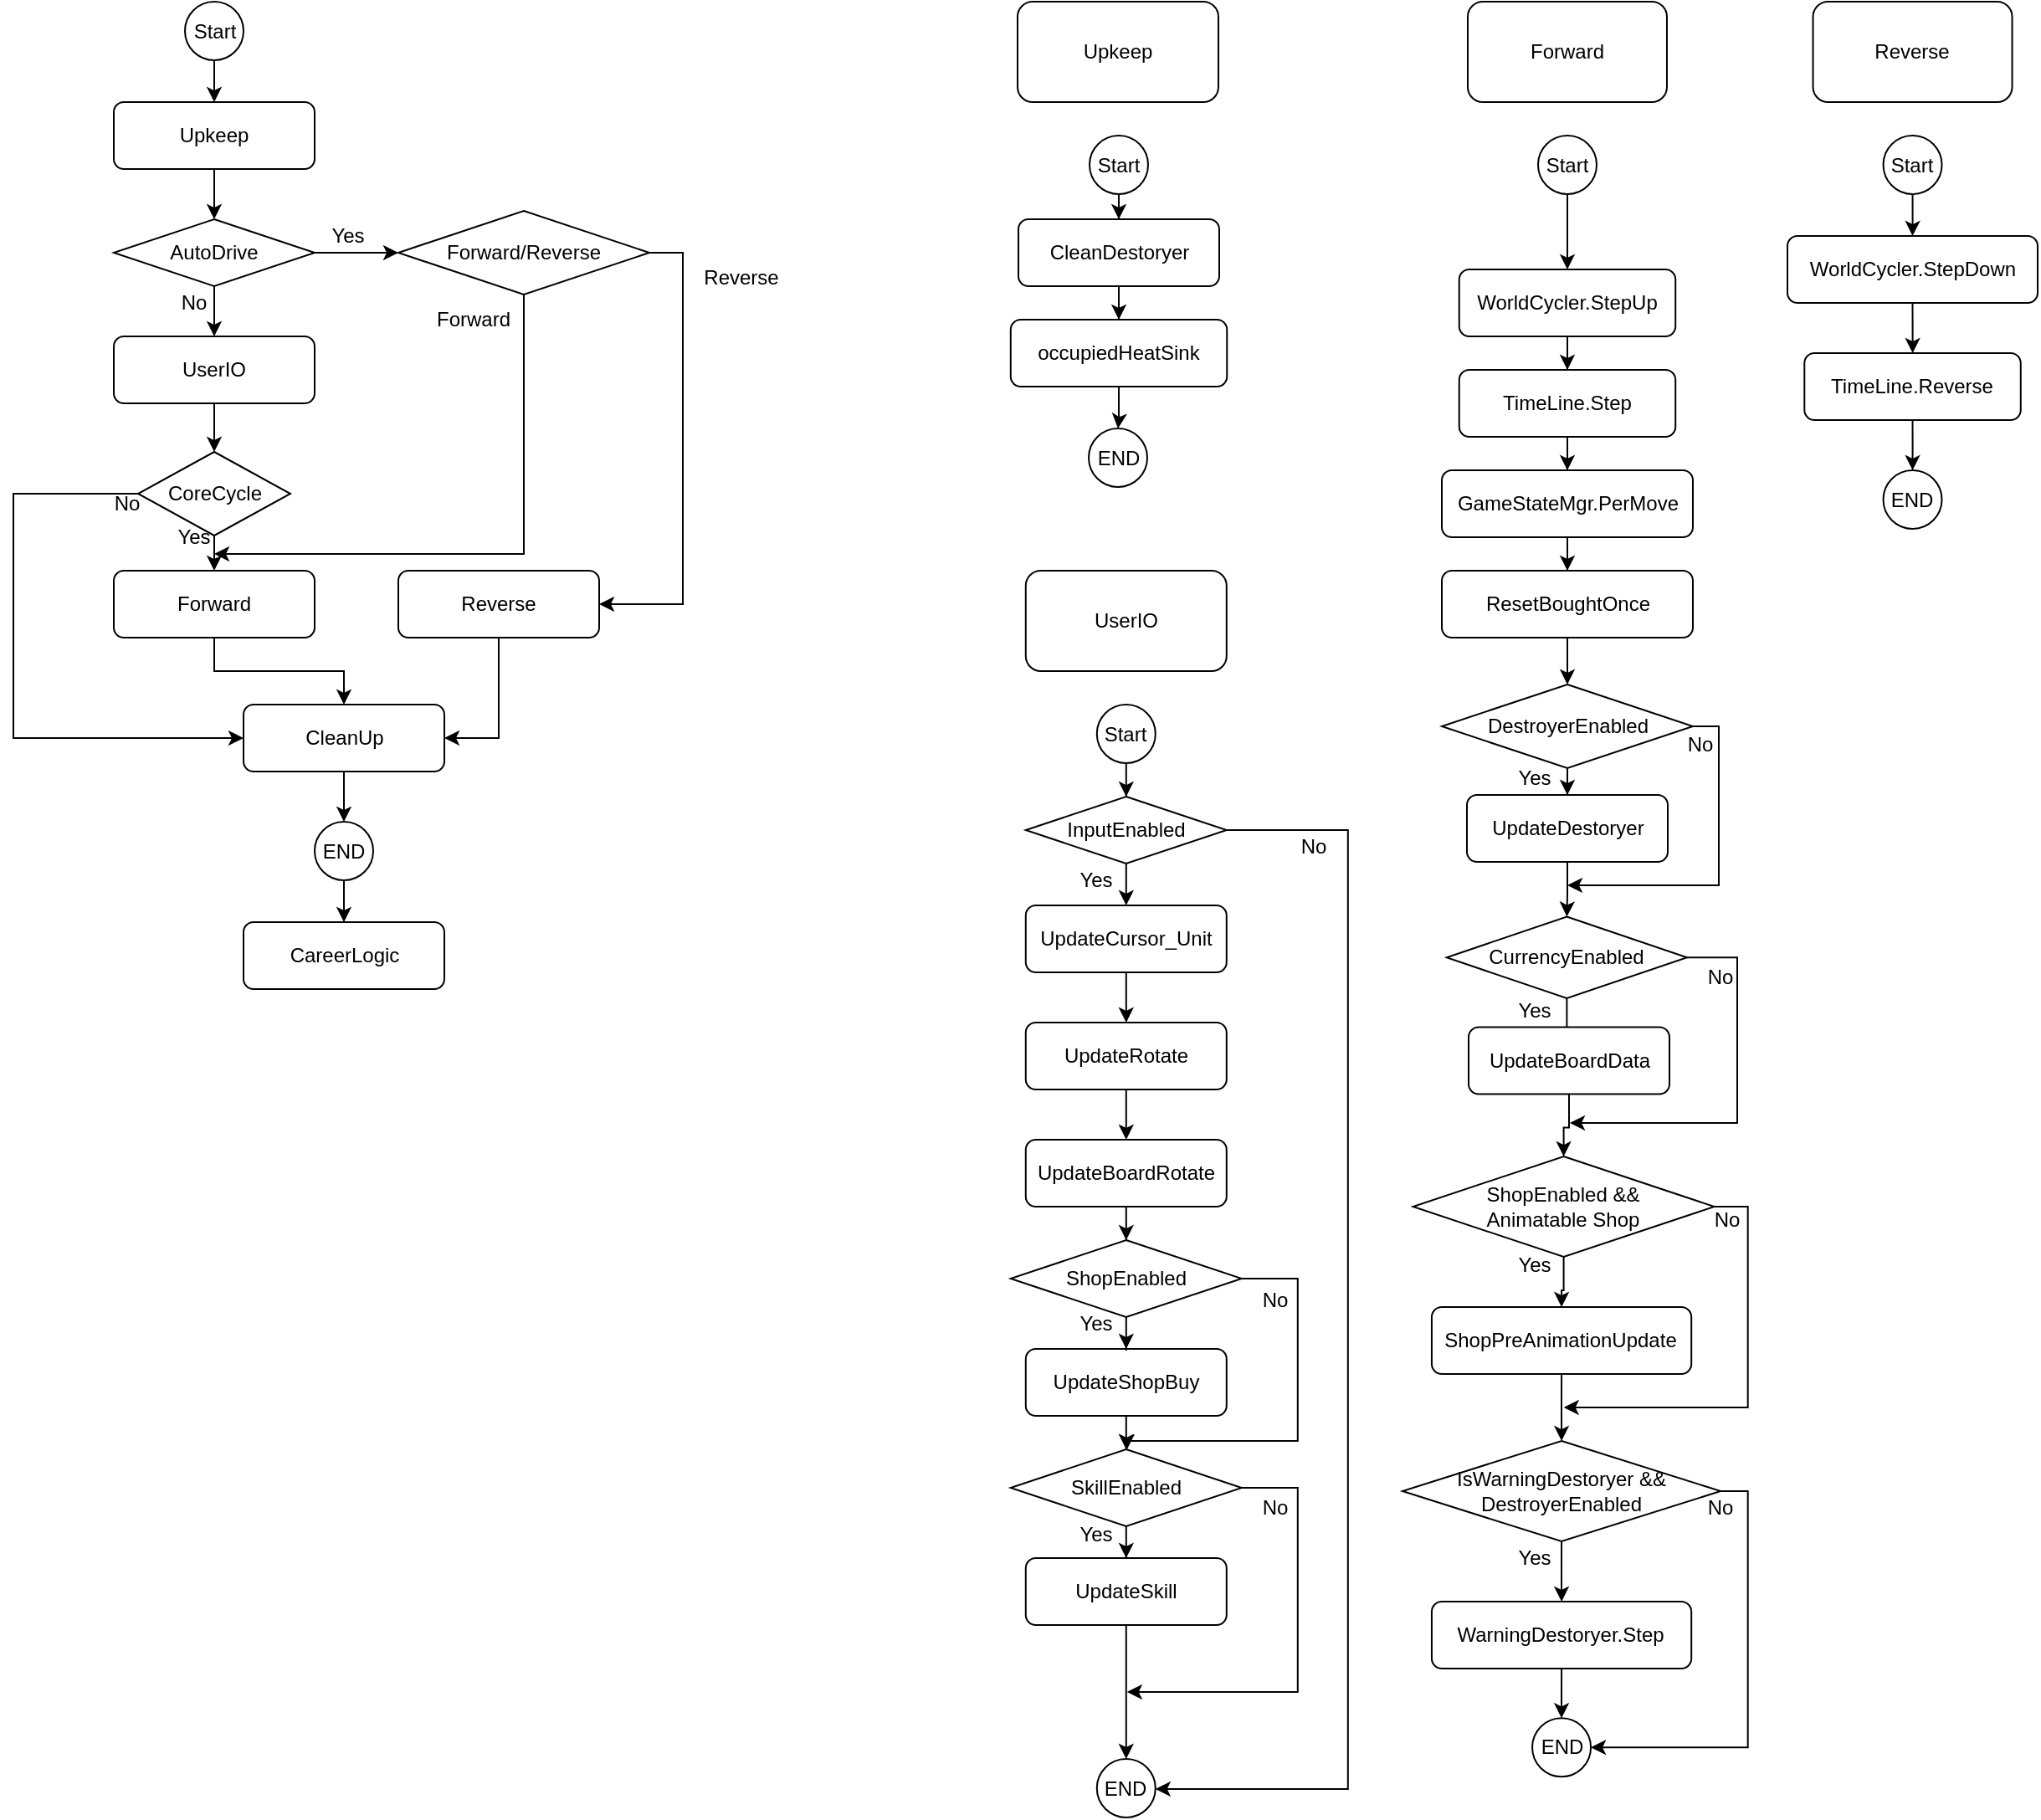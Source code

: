 <mxfile version="13.8.0" type="device"><diagram id="Ub89N-cGmiCiXLFI5kjl" name="Page-1"><mxGraphModel dx="1502" dy="1153" grid="1" gridSize="10" guides="1" tooltips="1" connect="1" arrows="1" fold="1" page="1" pageScale="1" pageWidth="827" pageHeight="1169" math="0" shadow="0"><root><mxCell id="0"/><mxCell id="1" parent="0"/><mxCell id="6K3db8Ul0f14xqEDTR-G-108" style="edgeStyle=orthogonalEdgeStyle;rounded=0;orthogonalLoop=1;jettySize=auto;html=1;" parent="1" source="6K3db8Ul0f14xqEDTR-G-109" target="6K3db8Ul0f14xqEDTR-G-139" edge="1"><mxGeometry relative="1" as="geometry"/></mxCell><mxCell id="6K3db8Ul0f14xqEDTR-G-148" style="edgeStyle=orthogonalEdgeStyle;rounded=0;orthogonalLoop=1;jettySize=auto;html=1;" parent="1" source="6K3db8Ul0f14xqEDTR-G-109" target="6K3db8Ul0f14xqEDTR-G-147" edge="1"><mxGeometry relative="1" as="geometry"/></mxCell><mxCell id="6K3db8Ul0f14xqEDTR-G-109" value="&lt;span&gt;AutoDrive&lt;/span&gt;" style="rhombus;whiteSpace=wrap;html=1;" parent="1" vertex="1"><mxGeometry x="180" y="210" width="120" height="40" as="geometry"/></mxCell><mxCell id="6K3db8Ul0f14xqEDTR-G-122" style="edgeStyle=orthogonalEdgeStyle;rounded=0;orthogonalLoop=1;jettySize=auto;html=1;entryX=0.5;entryY=0;entryDx=0;entryDy=0;" parent="1" source="6K3db8Ul0f14xqEDTR-G-124" target="6K3db8Ul0f14xqEDTR-G-126" edge="1"><mxGeometry relative="1" as="geometry"/></mxCell><mxCell id="6K3db8Ul0f14xqEDTR-G-154" style="edgeStyle=orthogonalEdgeStyle;rounded=0;orthogonalLoop=1;jettySize=auto;html=1;entryX=0;entryY=0.5;entryDx=0;entryDy=0;" parent="1" source="6K3db8Ul0f14xqEDTR-G-124" target="6K3db8Ul0f14xqEDTR-G-144" edge="1"><mxGeometry relative="1" as="geometry"><Array as="points"><mxPoint x="120" y="374"/><mxPoint x="120" y="520"/></Array></mxGeometry></mxCell><mxCell id="6K3db8Ul0f14xqEDTR-G-124" value="CoreCycle" style="rhombus;whiteSpace=wrap;html=1;" parent="1" vertex="1"><mxGeometry x="194.5" y="349" width="91" height="50" as="geometry"/></mxCell><mxCell id="6K3db8Ul0f14xqEDTR-G-152" style="edgeStyle=orthogonalEdgeStyle;rounded=0;orthogonalLoop=1;jettySize=auto;html=1;exitX=0.5;exitY=1;exitDx=0;exitDy=0;" parent="1" source="6K3db8Ul0f14xqEDTR-G-126" target="6K3db8Ul0f14xqEDTR-G-144" edge="1"><mxGeometry relative="1" as="geometry"/></mxCell><mxCell id="6K3db8Ul0f14xqEDTR-G-126" value="Forward" style="rounded=1;whiteSpace=wrap;html=1;" parent="1" vertex="1"><mxGeometry x="180" y="420" width="120" height="40" as="geometry"/></mxCell><mxCell id="6K3db8Ul0f14xqEDTR-G-153" style="edgeStyle=orthogonalEdgeStyle;rounded=0;orthogonalLoop=1;jettySize=auto;html=1;entryX=1;entryY=0.5;entryDx=0;entryDy=0;" parent="1" source="6K3db8Ul0f14xqEDTR-G-136" target="6K3db8Ul0f14xqEDTR-G-144" edge="1"><mxGeometry relative="1" as="geometry"/></mxCell><mxCell id="6K3db8Ul0f14xqEDTR-G-136" value="Reverse" style="rounded=1;whiteSpace=wrap;html=1;" parent="1" vertex="1"><mxGeometry x="350" y="420" width="120" height="40" as="geometry"/></mxCell><mxCell id="6K3db8Ul0f14xqEDTR-G-150" style="edgeStyle=orthogonalEdgeStyle;rounded=0;orthogonalLoop=1;jettySize=auto;html=1;" parent="1" source="6K3db8Ul0f14xqEDTR-G-139" edge="1"><mxGeometry relative="1" as="geometry"><mxPoint x="240" y="410" as="targetPoint"/><Array as="points"><mxPoint x="425" y="410"/></Array></mxGeometry></mxCell><mxCell id="6K3db8Ul0f14xqEDTR-G-151" style="edgeStyle=orthogonalEdgeStyle;rounded=0;orthogonalLoop=1;jettySize=auto;html=1;entryX=1;entryY=0.5;entryDx=0;entryDy=0;" parent="1" source="6K3db8Ul0f14xqEDTR-G-139" target="6K3db8Ul0f14xqEDTR-G-136" edge="1"><mxGeometry relative="1" as="geometry"><Array as="points"><mxPoint x="520" y="230"/><mxPoint x="520" y="440"/></Array></mxGeometry></mxCell><mxCell id="6K3db8Ul0f14xqEDTR-G-139" value="Forward/Reverse" style="rhombus;whiteSpace=wrap;html=1;" parent="1" vertex="1"><mxGeometry x="350" y="205" width="150" height="50" as="geometry"/></mxCell><mxCell id="6K3db8Ul0f14xqEDTR-G-163" style="edgeStyle=orthogonalEdgeStyle;rounded=0;orthogonalLoop=1;jettySize=auto;html=1;" parent="1" source="6K3db8Ul0f14xqEDTR-G-140" target="6K3db8Ul0f14xqEDTR-G-162" edge="1"><mxGeometry relative="1" as="geometry"/></mxCell><mxCell id="6K3db8Ul0f14xqEDTR-G-140" value="END" style="ellipse;whiteSpace=wrap;html=1;aspect=fixed;" parent="1" vertex="1"><mxGeometry x="300" y="570" width="35" height="35" as="geometry"/></mxCell><mxCell id="6K3db8Ul0f14xqEDTR-G-145" style="edgeStyle=orthogonalEdgeStyle;rounded=0;orthogonalLoop=1;jettySize=auto;html=1;" parent="1" source="6K3db8Ul0f14xqEDTR-G-142" target="6K3db8Ul0f14xqEDTR-G-143" edge="1"><mxGeometry relative="1" as="geometry"/></mxCell><mxCell id="6K3db8Ul0f14xqEDTR-G-142" value="Start" style="ellipse;whiteSpace=wrap;html=1;aspect=fixed;" parent="1" vertex="1"><mxGeometry x="222.5" y="80" width="35" height="35" as="geometry"/></mxCell><mxCell id="6K3db8Ul0f14xqEDTR-G-146" style="edgeStyle=orthogonalEdgeStyle;rounded=0;orthogonalLoop=1;jettySize=auto;html=1;" parent="1" source="6K3db8Ul0f14xqEDTR-G-143" target="6K3db8Ul0f14xqEDTR-G-109" edge="1"><mxGeometry relative="1" as="geometry"/></mxCell><mxCell id="6K3db8Ul0f14xqEDTR-G-143" value="Upkeep" style="rounded=1;whiteSpace=wrap;html=1;" parent="1" vertex="1"><mxGeometry x="180" y="140" width="120" height="40" as="geometry"/></mxCell><mxCell id="6K3db8Ul0f14xqEDTR-G-155" style="edgeStyle=orthogonalEdgeStyle;rounded=0;orthogonalLoop=1;jettySize=auto;html=1;" parent="1" source="6K3db8Ul0f14xqEDTR-G-144" target="6K3db8Ul0f14xqEDTR-G-140" edge="1"><mxGeometry relative="1" as="geometry"/></mxCell><mxCell id="6K3db8Ul0f14xqEDTR-G-144" value="CleanUp" style="rounded=1;whiteSpace=wrap;html=1;" parent="1" vertex="1"><mxGeometry x="257.5" y="500" width="120" height="40" as="geometry"/></mxCell><mxCell id="6K3db8Ul0f14xqEDTR-G-149" style="edgeStyle=orthogonalEdgeStyle;rounded=0;orthogonalLoop=1;jettySize=auto;html=1;" parent="1" source="6K3db8Ul0f14xqEDTR-G-147" target="6K3db8Ul0f14xqEDTR-G-124" edge="1"><mxGeometry relative="1" as="geometry"/></mxCell><mxCell id="6K3db8Ul0f14xqEDTR-G-147" value="UserIO" style="rounded=1;whiteSpace=wrap;html=1;" parent="1" vertex="1"><mxGeometry x="180" y="280" width="120" height="40" as="geometry"/></mxCell><mxCell id="6K3db8Ul0f14xqEDTR-G-156" value="No" style="text;html=1;strokeColor=none;fillColor=none;align=center;verticalAlign=middle;whiteSpace=wrap;rounded=0;" parent="1" vertex="1"><mxGeometry x="207.5" y="250" width="40" height="20" as="geometry"/></mxCell><mxCell id="6K3db8Ul0f14xqEDTR-G-157" value="Yes" style="text;html=1;strokeColor=none;fillColor=none;align=center;verticalAlign=middle;whiteSpace=wrap;rounded=0;" parent="1" vertex="1"><mxGeometry x="300" y="210" width="40" height="20" as="geometry"/></mxCell><mxCell id="6K3db8Ul0f14xqEDTR-G-158" value="Forward" style="text;html=1;strokeColor=none;fillColor=none;align=center;verticalAlign=middle;whiteSpace=wrap;rounded=0;" parent="1" vertex="1"><mxGeometry x="370" y="260" width="50" height="20" as="geometry"/></mxCell><mxCell id="6K3db8Ul0f14xqEDTR-G-159" value="Reverse" style="text;html=1;strokeColor=none;fillColor=none;align=center;verticalAlign=middle;whiteSpace=wrap;rounded=0;" parent="1" vertex="1"><mxGeometry x="530" y="235" width="50" height="20" as="geometry"/></mxCell><mxCell id="6K3db8Ul0f14xqEDTR-G-160" value="Yes" style="text;html=1;strokeColor=none;fillColor=none;align=center;verticalAlign=middle;whiteSpace=wrap;rounded=0;" parent="1" vertex="1"><mxGeometry x="207.5" y="390" width="40" height="20" as="geometry"/></mxCell><mxCell id="6K3db8Ul0f14xqEDTR-G-161" value="No" style="text;html=1;strokeColor=none;fillColor=none;align=center;verticalAlign=middle;whiteSpace=wrap;rounded=0;" parent="1" vertex="1"><mxGeometry x="167.5" y="370" width="40" height="20" as="geometry"/></mxCell><mxCell id="6K3db8Ul0f14xqEDTR-G-162" value="CareerLogic" style="rounded=1;whiteSpace=wrap;html=1;" parent="1" vertex="1"><mxGeometry x="257.5" y="630" width="120" height="40" as="geometry"/></mxCell><mxCell id="NTEGhja4cM_JbYAVfJwe-1" value="Upkeep" style="rounded=1;whiteSpace=wrap;html=1;" parent="1" vertex="1"><mxGeometry x="720" y="80" width="120" height="60" as="geometry"/></mxCell><mxCell id="NTEGhja4cM_JbYAVfJwe-7" style="edgeStyle=orthogonalEdgeStyle;rounded=0;orthogonalLoop=1;jettySize=auto;html=1;" parent="1" source="NTEGhja4cM_JbYAVfJwe-4" target="NTEGhja4cM_JbYAVfJwe-6" edge="1"><mxGeometry relative="1" as="geometry"/></mxCell><mxCell id="NTEGhja4cM_JbYAVfJwe-4" value="Start" style="ellipse;whiteSpace=wrap;html=1;aspect=fixed;" parent="1" vertex="1"><mxGeometry x="763" y="160" width="35" height="35" as="geometry"/></mxCell><mxCell id="NTEGhja4cM_JbYAVfJwe-5" value="END" style="ellipse;whiteSpace=wrap;html=1;aspect=fixed;" parent="1" vertex="1"><mxGeometry x="762.5" y="335" width="35" height="35" as="geometry"/></mxCell><mxCell id="NTEGhja4cM_JbYAVfJwe-102" style="edgeStyle=orthogonalEdgeStyle;rounded=0;orthogonalLoop=1;jettySize=auto;html=1;exitX=0.5;exitY=1;exitDx=0;exitDy=0;" parent="1" source="NTEGhja4cM_JbYAVfJwe-6" target="NTEGhja4cM_JbYAVfJwe-101" edge="1"><mxGeometry relative="1" as="geometry"/></mxCell><mxCell id="NTEGhja4cM_JbYAVfJwe-6" value="CleanDestoryer" style="rounded=1;whiteSpace=wrap;html=1;" parent="1" vertex="1"><mxGeometry x="720.5" y="210" width="120" height="40" as="geometry"/></mxCell><mxCell id="NTEGhja4cM_JbYAVfJwe-9" value="UserIO" style="rounded=1;whiteSpace=wrap;html=1;" parent="1" vertex="1"><mxGeometry x="724.89" y="420" width="120" height="60" as="geometry"/></mxCell><mxCell id="NTEGhja4cM_JbYAVfJwe-77" style="edgeStyle=orthogonalEdgeStyle;rounded=0;orthogonalLoop=1;jettySize=auto;html=1;exitX=0.5;exitY=1;exitDx=0;exitDy=0;" parent="1" source="NTEGhja4cM_JbYAVfJwe-50" target="NTEGhja4cM_JbYAVfJwe-51" edge="1"><mxGeometry relative="1" as="geometry"/></mxCell><mxCell id="NTEGhja4cM_JbYAVfJwe-50" value="Start" style="ellipse;whiteSpace=wrap;html=1;aspect=fixed;" parent="1" vertex="1"><mxGeometry x="767.39" y="500" width="35" height="35" as="geometry"/></mxCell><mxCell id="NTEGhja4cM_JbYAVfJwe-67" style="edgeStyle=orthogonalEdgeStyle;rounded=0;orthogonalLoop=1;jettySize=auto;html=1;exitX=0.5;exitY=1;exitDx=0;exitDy=0;" parent="1" source="NTEGhja4cM_JbYAVfJwe-51" target="NTEGhja4cM_JbYAVfJwe-52" edge="1"><mxGeometry relative="1" as="geometry"/></mxCell><mxCell id="NTEGhja4cM_JbYAVfJwe-68" style="edgeStyle=orthogonalEdgeStyle;rounded=0;orthogonalLoop=1;jettySize=auto;html=1;exitX=1;exitY=0.5;exitDx=0;exitDy=0;" parent="1" source="NTEGhja4cM_JbYAVfJwe-51" target="NTEGhja4cM_JbYAVfJwe-59" edge="1"><mxGeometry relative="1" as="geometry"><Array as="points"><mxPoint x="917.39" y="575"/><mxPoint x="917.39" y="1148"/></Array></mxGeometry></mxCell><mxCell id="NTEGhja4cM_JbYAVfJwe-51" value="InputEnabled" style="rhombus;whiteSpace=wrap;html=1;" parent="1" vertex="1"><mxGeometry x="724.89" y="555" width="120" height="40" as="geometry"/></mxCell><mxCell id="NTEGhja4cM_JbYAVfJwe-66" style="edgeStyle=orthogonalEdgeStyle;rounded=0;orthogonalLoop=1;jettySize=auto;html=1;exitX=0.5;exitY=1;exitDx=0;exitDy=0;" parent="1" source="NTEGhja4cM_JbYAVfJwe-52" target="NTEGhja4cM_JbYAVfJwe-53" edge="1"><mxGeometry relative="1" as="geometry"/></mxCell><mxCell id="NTEGhja4cM_JbYAVfJwe-52" value="UpdateCursor_Unit" style="rounded=1;whiteSpace=wrap;html=1;" parent="1" vertex="1"><mxGeometry x="724.89" y="620" width="120" height="40" as="geometry"/></mxCell><mxCell id="NTEGhja4cM_JbYAVfJwe-65" style="edgeStyle=orthogonalEdgeStyle;rounded=0;orthogonalLoop=1;jettySize=auto;html=1;exitX=0.5;exitY=1;exitDx=0;exitDy=0;" parent="1" source="NTEGhja4cM_JbYAVfJwe-53" target="NTEGhja4cM_JbYAVfJwe-54" edge="1"><mxGeometry relative="1" as="geometry"/></mxCell><mxCell id="NTEGhja4cM_JbYAVfJwe-53" value="UpdateRotate" style="rounded=1;whiteSpace=wrap;html=1;" parent="1" vertex="1"><mxGeometry x="724.89" y="690" width="120" height="40" as="geometry"/></mxCell><mxCell id="NTEGhja4cM_JbYAVfJwe-64" style="edgeStyle=orthogonalEdgeStyle;rounded=0;orthogonalLoop=1;jettySize=auto;html=1;exitX=0.5;exitY=1;exitDx=0;exitDy=0;" parent="1" source="NTEGhja4cM_JbYAVfJwe-54" target="NTEGhja4cM_JbYAVfJwe-56" edge="1"><mxGeometry relative="1" as="geometry"/></mxCell><mxCell id="NTEGhja4cM_JbYAVfJwe-54" value="UpdateBoardRotate" style="rounded=1;whiteSpace=wrap;html=1;" parent="1" vertex="1"><mxGeometry x="724.89" y="760" width="120" height="40" as="geometry"/></mxCell><mxCell id="NTEGhja4cM_JbYAVfJwe-62" style="edgeStyle=orthogonalEdgeStyle;rounded=0;orthogonalLoop=1;jettySize=auto;html=1;exitX=0.5;exitY=1;exitDx=0;exitDy=0;" parent="1" source="NTEGhja4cM_JbYAVfJwe-55" target="NTEGhja4cM_JbYAVfJwe-57" edge="1"><mxGeometry relative="1" as="geometry"/></mxCell><mxCell id="NTEGhja4cM_JbYAVfJwe-55" value="UpdateShopBuy" style="rounded=1;whiteSpace=wrap;html=1;" parent="1" vertex="1"><mxGeometry x="724.89" y="885" width="120" height="40" as="geometry"/></mxCell><mxCell id="NTEGhja4cM_JbYAVfJwe-63" style="edgeStyle=orthogonalEdgeStyle;rounded=0;orthogonalLoop=1;jettySize=auto;html=1;exitX=0.5;exitY=1;exitDx=0;exitDy=0;" parent="1" source="NTEGhja4cM_JbYAVfJwe-56" target="NTEGhja4cM_JbYAVfJwe-55" edge="1"><mxGeometry relative="1" as="geometry"/></mxCell><mxCell id="NTEGhja4cM_JbYAVfJwe-70" style="edgeStyle=orthogonalEdgeStyle;rounded=0;orthogonalLoop=1;jettySize=auto;html=1;" parent="1" source="NTEGhja4cM_JbYAVfJwe-56" target="NTEGhja4cM_JbYAVfJwe-57" edge="1"><mxGeometry relative="1" as="geometry"><Array as="points"><mxPoint x="887.39" y="843"/><mxPoint x="887.39" y="940"/><mxPoint x="785.39" y="940"/></Array></mxGeometry></mxCell><mxCell id="NTEGhja4cM_JbYAVfJwe-56" value="ShopEnabled" style="rhombus;whiteSpace=wrap;html=1;" parent="1" vertex="1"><mxGeometry x="715.89" y="820" width="138" height="46" as="geometry"/></mxCell><mxCell id="NTEGhja4cM_JbYAVfJwe-61" style="edgeStyle=orthogonalEdgeStyle;rounded=0;orthogonalLoop=1;jettySize=auto;html=1;exitX=0.5;exitY=1;exitDx=0;exitDy=0;" parent="1" source="NTEGhja4cM_JbYAVfJwe-57" target="NTEGhja4cM_JbYAVfJwe-58" edge="1"><mxGeometry relative="1" as="geometry"/></mxCell><mxCell id="NTEGhja4cM_JbYAVfJwe-69" style="edgeStyle=orthogonalEdgeStyle;rounded=0;orthogonalLoop=1;jettySize=auto;html=1;" parent="1" source="NTEGhja4cM_JbYAVfJwe-57" edge="1"><mxGeometry relative="1" as="geometry"><mxPoint x="785.39" y="1090" as="targetPoint"/><Array as="points"><mxPoint x="887.39" y="968"/><mxPoint x="887.39" y="1090"/><mxPoint x="785.39" y="1090"/></Array></mxGeometry></mxCell><mxCell id="NTEGhja4cM_JbYAVfJwe-57" value="SkillEnabled" style="rhombus;whiteSpace=wrap;html=1;" parent="1" vertex="1"><mxGeometry x="715.89" y="945" width="138" height="46" as="geometry"/></mxCell><mxCell id="NTEGhja4cM_JbYAVfJwe-60" style="edgeStyle=orthogonalEdgeStyle;rounded=0;orthogonalLoop=1;jettySize=auto;html=1;" parent="1" source="NTEGhja4cM_JbYAVfJwe-58" target="NTEGhja4cM_JbYAVfJwe-59" edge="1"><mxGeometry relative="1" as="geometry"/></mxCell><mxCell id="NTEGhja4cM_JbYAVfJwe-58" value="UpdateSkill" style="rounded=1;whiteSpace=wrap;html=1;" parent="1" vertex="1"><mxGeometry x="724.89" y="1010" width="120" height="40" as="geometry"/></mxCell><mxCell id="NTEGhja4cM_JbYAVfJwe-59" value="END" style="ellipse;whiteSpace=wrap;html=1;aspect=fixed;" parent="1" vertex="1"><mxGeometry x="767.39" y="1130" width="35" height="35" as="geometry"/></mxCell><mxCell id="NTEGhja4cM_JbYAVfJwe-71" value="Yes" style="text;html=1;strokeColor=none;fillColor=none;align=center;verticalAlign=middle;whiteSpace=wrap;rounded=0;" parent="1" vertex="1"><mxGeometry x="747.39" y="595" width="40" height="20" as="geometry"/></mxCell><mxCell id="NTEGhja4cM_JbYAVfJwe-72" value="No" style="text;html=1;strokeColor=none;fillColor=none;align=center;verticalAlign=middle;whiteSpace=wrap;rounded=0;" parent="1" vertex="1"><mxGeometry x="877.39" y="575" width="40" height="20" as="geometry"/></mxCell><mxCell id="NTEGhja4cM_JbYAVfJwe-73" value="No" style="text;html=1;strokeColor=none;fillColor=none;align=center;verticalAlign=middle;whiteSpace=wrap;rounded=0;" parent="1" vertex="1"><mxGeometry x="853.89" y="846" width="40" height="20" as="geometry"/></mxCell><mxCell id="NTEGhja4cM_JbYAVfJwe-74" value="Yes" style="text;html=1;strokeColor=none;fillColor=none;align=center;verticalAlign=middle;whiteSpace=wrap;rounded=0;" parent="1" vertex="1"><mxGeometry x="747.39" y="860" width="40" height="20" as="geometry"/></mxCell><mxCell id="NTEGhja4cM_JbYAVfJwe-75" value="No" style="text;html=1;strokeColor=none;fillColor=none;align=center;verticalAlign=middle;whiteSpace=wrap;rounded=0;" parent="1" vertex="1"><mxGeometry x="853.89" y="970" width="40" height="20" as="geometry"/></mxCell><mxCell id="NTEGhja4cM_JbYAVfJwe-76" value="Yes" style="text;html=1;strokeColor=none;fillColor=none;align=center;verticalAlign=middle;whiteSpace=wrap;rounded=0;" parent="1" vertex="1"><mxGeometry x="747.39" y="986" width="40" height="20" as="geometry"/></mxCell><mxCell id="NTEGhja4cM_JbYAVfJwe-78" value="Forward" style="rounded=1;whiteSpace=wrap;html=1;" parent="1" vertex="1"><mxGeometry x="988.99" y="80" width="119" height="60" as="geometry"/></mxCell><mxCell id="NTEGhja4cM_JbYAVfJwe-107" style="edgeStyle=orthogonalEdgeStyle;rounded=0;orthogonalLoop=1;jettySize=auto;html=1;" parent="1" source="NTEGhja4cM_JbYAVfJwe-79" target="NTEGhja4cM_JbYAVfJwe-91" edge="1"><mxGeometry relative="1" as="geometry"/></mxCell><mxCell id="NTEGhja4cM_JbYAVfJwe-79" value="Start" style="ellipse;whiteSpace=wrap;html=1;aspect=fixed;" parent="1" vertex="1"><mxGeometry x="1031" y="160" width="35" height="35" as="geometry"/></mxCell><mxCell id="NTEGhja4cM_JbYAVfJwe-112" style="edgeStyle=orthogonalEdgeStyle;rounded=0;orthogonalLoop=1;jettySize=auto;html=1;exitX=0.5;exitY=1;exitDx=0;exitDy=0;" parent="1" source="NTEGhja4cM_JbYAVfJwe-80" target="NTEGhja4cM_JbYAVfJwe-81" edge="1"><mxGeometry relative="1" as="geometry"/></mxCell><mxCell id="NTEGhja4cM_JbYAVfJwe-120" style="edgeStyle=orthogonalEdgeStyle;rounded=0;orthogonalLoop=1;jettySize=auto;html=1;" parent="1" source="NTEGhja4cM_JbYAVfJwe-80" edge="1"><mxGeometry relative="1" as="geometry"><mxPoint x="1048.5" y="608" as="targetPoint"/><Array as="points"><mxPoint x="1139" y="513"/><mxPoint x="1139" y="608"/></Array></mxGeometry></mxCell><mxCell id="NTEGhja4cM_JbYAVfJwe-80" value="DestroyerEnabled" style="rhombus;whiteSpace=wrap;html=1;" parent="1" vertex="1"><mxGeometry x="973.5" y="488" width="150" height="50" as="geometry"/></mxCell><mxCell id="NTEGhja4cM_JbYAVfJwe-115" style="edgeStyle=orthogonalEdgeStyle;rounded=0;orthogonalLoop=1;jettySize=auto;html=1;entryX=0.5;entryY=0;entryDx=0;entryDy=0;" parent="1" source="NTEGhja4cM_JbYAVfJwe-81" target="NTEGhja4cM_JbYAVfJwe-82" edge="1"><mxGeometry relative="1" as="geometry"/></mxCell><mxCell id="NTEGhja4cM_JbYAVfJwe-81" value="UpdateDestoryer" style="rounded=1;whiteSpace=wrap;html=1;" parent="1" vertex="1"><mxGeometry x="988.5" y="554" width="120" height="40" as="geometry"/></mxCell><mxCell id="NTEGhja4cM_JbYAVfJwe-116" style="edgeStyle=orthogonalEdgeStyle;rounded=0;orthogonalLoop=1;jettySize=auto;html=1;exitX=0.5;exitY=1;exitDx=0;exitDy=0;" parent="1" source="NTEGhja4cM_JbYAVfJwe-82" target="NTEGhja4cM_JbYAVfJwe-83" edge="1"><mxGeometry relative="1" as="geometry"/></mxCell><mxCell id="tv8Emrf4FQiJrB1my8Uc-2" style="edgeStyle=orthogonalEdgeStyle;rounded=0;orthogonalLoop=1;jettySize=auto;html=1;exitX=1;exitY=0.5;exitDx=0;exitDy=0;" edge="1" parent="1" source="NTEGhja4cM_JbYAVfJwe-82"><mxGeometry relative="1" as="geometry"><mxPoint x="1050" y="750" as="targetPoint"/><Array as="points"><mxPoint x="1150" y="651"/><mxPoint x="1150" y="750"/></Array></mxGeometry></mxCell><mxCell id="NTEGhja4cM_JbYAVfJwe-82" value="CurrencyEnabled" style="rhombus;whiteSpace=wrap;html=1;" parent="1" vertex="1"><mxGeometry x="976.37" y="626.75" width="143.63" height="48.75" as="geometry"/></mxCell><mxCell id="NTEGhja4cM_JbYAVfJwe-142" style="edgeStyle=orthogonalEdgeStyle;rounded=0;orthogonalLoop=1;jettySize=auto;html=1;exitX=0.5;exitY=1;exitDx=0;exitDy=0;" parent="1" source="NTEGhja4cM_JbYAVfJwe-83" target="NTEGhja4cM_JbYAVfJwe-98" edge="1"><mxGeometry relative="1" as="geometry"/></mxCell><mxCell id="NTEGhja4cM_JbYAVfJwe-83" value="UpdateBoardData" style="rounded=1;whiteSpace=wrap;html=1;" parent="1" vertex="1"><mxGeometry x="989.5" y="692.75" width="120" height="40" as="geometry"/></mxCell><mxCell id="NTEGhja4cM_JbYAVfJwe-108" style="edgeStyle=orthogonalEdgeStyle;rounded=0;orthogonalLoop=1;jettySize=auto;html=1;" parent="1" source="NTEGhja4cM_JbYAVfJwe-91" target="NTEGhja4cM_JbYAVfJwe-93" edge="1"><mxGeometry relative="1" as="geometry"/></mxCell><mxCell id="NTEGhja4cM_JbYAVfJwe-91" value="WorldCycler.StepUp" style="rounded=1;whiteSpace=wrap;html=1;" parent="1" vertex="1"><mxGeometry x="983.88" y="240" width="129.23" height="40" as="geometry"/></mxCell><mxCell id="NTEGhja4cM_JbYAVfJwe-138" style="edgeStyle=orthogonalEdgeStyle;rounded=0;orthogonalLoop=1;jettySize=auto;html=1;" parent="1" source="NTEGhja4cM_JbYAVfJwe-92" target="NTEGhja4cM_JbYAVfJwe-137" edge="1"><mxGeometry relative="1" as="geometry"/></mxCell><mxCell id="NTEGhja4cM_JbYAVfJwe-92" value="GameStateMgr.PerMove" style="rounded=1;whiteSpace=wrap;html=1;" parent="1" vertex="1"><mxGeometry x="973.5" y="360" width="150" height="40" as="geometry"/></mxCell><mxCell id="NTEGhja4cM_JbYAVfJwe-110" style="edgeStyle=orthogonalEdgeStyle;rounded=0;orthogonalLoop=1;jettySize=auto;html=1;" parent="1" source="NTEGhja4cM_JbYAVfJwe-93" target="NTEGhja4cM_JbYAVfJwe-92" edge="1"><mxGeometry relative="1" as="geometry"/></mxCell><mxCell id="NTEGhja4cM_JbYAVfJwe-93" value="TimeLine.Step" style="rounded=1;whiteSpace=wrap;html=1;" parent="1" vertex="1"><mxGeometry x="983.88" y="300" width="129.23" height="40" as="geometry"/></mxCell><mxCell id="NTEGhja4cM_JbYAVfJwe-127" style="edgeStyle=orthogonalEdgeStyle;rounded=0;orthogonalLoop=1;jettySize=auto;html=1;exitX=0.5;exitY=1;exitDx=0;exitDy=0;" parent="1" source="NTEGhja4cM_JbYAVfJwe-97" target="NTEGhja4cM_JbYAVfJwe-100" edge="1"><mxGeometry relative="1" as="geometry"/></mxCell><mxCell id="NTEGhja4cM_JbYAVfJwe-97" value="ShopPreAnimationUpdate" style="rounded=1;whiteSpace=wrap;html=1;" parent="1" vertex="1"><mxGeometry x="967.47" y="860" width="155.13" height="40" as="geometry"/></mxCell><mxCell id="NTEGhja4cM_JbYAVfJwe-125" style="edgeStyle=orthogonalEdgeStyle;rounded=0;orthogonalLoop=1;jettySize=auto;html=1;" parent="1" source="NTEGhja4cM_JbYAVfJwe-98" target="NTEGhja4cM_JbYAVfJwe-97" edge="1"><mxGeometry relative="1" as="geometry"/></mxCell><mxCell id="NTEGhja4cM_JbYAVfJwe-133" style="edgeStyle=orthogonalEdgeStyle;rounded=0;orthogonalLoop=1;jettySize=auto;html=1;" parent="1" source="NTEGhja4cM_JbYAVfJwe-98" edge="1"><mxGeometry relative="1" as="geometry"><mxPoint x="1046.33" y="920" as="targetPoint"/><Array as="points"><mxPoint x="1156.33" y="800"/><mxPoint x="1156.33" y="920"/></Array></mxGeometry></mxCell><mxCell id="NTEGhja4cM_JbYAVfJwe-98" value="ShopEnabled &amp;amp;&amp;amp; &lt;br&gt;Animatable Shop" style="rhombus;whiteSpace=wrap;html=1;" parent="1" vertex="1"><mxGeometry x="956.33" y="770" width="180" height="60" as="geometry"/></mxCell><mxCell id="NTEGhja4cM_JbYAVfJwe-129" style="edgeStyle=orthogonalEdgeStyle;rounded=0;orthogonalLoop=1;jettySize=auto;html=1;exitX=0.5;exitY=1;exitDx=0;exitDy=0;" parent="1" source="NTEGhja4cM_JbYAVfJwe-99" target="NTEGhja4cM_JbYAVfJwe-106" edge="1"><mxGeometry relative="1" as="geometry"/></mxCell><mxCell id="NTEGhja4cM_JbYAVfJwe-99" value="WarningDestoryer.Step" style="rounded=1;whiteSpace=wrap;html=1;" parent="1" vertex="1"><mxGeometry x="967.47" y="1036" width="155.13" height="40" as="geometry"/></mxCell><mxCell id="NTEGhja4cM_JbYAVfJwe-128" style="edgeStyle=orthogonalEdgeStyle;rounded=0;orthogonalLoop=1;jettySize=auto;html=1;exitX=0.5;exitY=1;exitDx=0;exitDy=0;" parent="1" source="NTEGhja4cM_JbYAVfJwe-100" target="NTEGhja4cM_JbYAVfJwe-99" edge="1"><mxGeometry relative="1" as="geometry"/></mxCell><mxCell id="NTEGhja4cM_JbYAVfJwe-132" style="edgeStyle=orthogonalEdgeStyle;rounded=0;orthogonalLoop=1;jettySize=auto;html=1;entryX=1;entryY=0.5;entryDx=0;entryDy=0;" parent="1" source="NTEGhja4cM_JbYAVfJwe-100" target="NTEGhja4cM_JbYAVfJwe-106" edge="1"><mxGeometry relative="1" as="geometry"><Array as="points"><mxPoint x="1156.33" y="970"/><mxPoint x="1156.33" y="1123"/></Array></mxGeometry></mxCell><mxCell id="NTEGhja4cM_JbYAVfJwe-100" value="IsWarningDestoryer &amp;amp;&amp;amp; &lt;br&gt;DestroyerEnabled" style="rhombus;whiteSpace=wrap;html=1;" parent="1" vertex="1"><mxGeometry x="950" y="940" width="190.06" height="60" as="geometry"/></mxCell><mxCell id="NTEGhja4cM_JbYAVfJwe-104" style="edgeStyle=orthogonalEdgeStyle;rounded=0;orthogonalLoop=1;jettySize=auto;html=1;exitX=0.5;exitY=1;exitDx=0;exitDy=0;" parent="1" source="NTEGhja4cM_JbYAVfJwe-101" target="NTEGhja4cM_JbYAVfJwe-5" edge="1"><mxGeometry relative="1" as="geometry"/></mxCell><mxCell id="NTEGhja4cM_JbYAVfJwe-101" value="occupiedHeatSink" style="rounded=1;whiteSpace=wrap;html=1;" parent="1" vertex="1"><mxGeometry x="715.89" y="270" width="129.23" height="40" as="geometry"/></mxCell><mxCell id="NTEGhja4cM_JbYAVfJwe-106" value="END" style="ellipse;whiteSpace=wrap;html=1;aspect=fixed;" parent="1" vertex="1"><mxGeometry x="1027.53" y="1105.63" width="35" height="35" as="geometry"/></mxCell><mxCell id="NTEGhja4cM_JbYAVfJwe-134" value="Yes" style="text;html=1;strokeColor=none;fillColor=none;align=center;verticalAlign=middle;whiteSpace=wrap;rounded=0;" parent="1" vertex="1"><mxGeometry x="1009" y="534" width="40" height="20" as="geometry"/></mxCell><mxCell id="NTEGhja4cM_JbYAVfJwe-135" value="Yes" style="text;html=1;strokeColor=none;fillColor=none;align=center;verticalAlign=middle;whiteSpace=wrap;rounded=0;" parent="1" vertex="1"><mxGeometry x="1009" y="673" width="40" height="20" as="geometry"/></mxCell><mxCell id="NTEGhja4cM_JbYAVfJwe-139" style="edgeStyle=orthogonalEdgeStyle;rounded=0;orthogonalLoop=1;jettySize=auto;html=1;exitX=0.5;exitY=1;exitDx=0;exitDy=0;" parent="1" source="NTEGhja4cM_JbYAVfJwe-137" target="NTEGhja4cM_JbYAVfJwe-80" edge="1"><mxGeometry relative="1" as="geometry"/></mxCell><mxCell id="NTEGhja4cM_JbYAVfJwe-137" value="ResetBoughtOnce" style="rounded=1;whiteSpace=wrap;html=1;" parent="1" vertex="1"><mxGeometry x="973.5" y="420" width="150" height="40" as="geometry"/></mxCell><mxCell id="NTEGhja4cM_JbYAVfJwe-144" value="Yes" style="text;html=1;strokeColor=none;fillColor=none;align=center;verticalAlign=middle;whiteSpace=wrap;rounded=0;" parent="1" vertex="1"><mxGeometry x="1009" y="825" width="40" height="20" as="geometry"/></mxCell><mxCell id="NTEGhja4cM_JbYAVfJwe-145" value="Yes" style="text;html=1;strokeColor=none;fillColor=none;align=center;verticalAlign=middle;whiteSpace=wrap;rounded=0;" parent="1" vertex="1"><mxGeometry x="1009" y="1000" width="40" height="20" as="geometry"/></mxCell><mxCell id="NTEGhja4cM_JbYAVfJwe-146" value="No" style="text;html=1;strokeColor=none;fillColor=none;align=center;verticalAlign=middle;whiteSpace=wrap;rounded=0;" parent="1" vertex="1"><mxGeometry x="1107.99" y="514" width="40" height="20" as="geometry"/></mxCell><mxCell id="NTEGhja4cM_JbYAVfJwe-148" value="No" style="text;html=1;strokeColor=none;fillColor=none;align=center;verticalAlign=middle;whiteSpace=wrap;rounded=0;" parent="1" vertex="1"><mxGeometry x="1123.5" y="797.5" width="40" height="20" as="geometry"/></mxCell><mxCell id="NTEGhja4cM_JbYAVfJwe-149" value="No" style="text;html=1;strokeColor=none;fillColor=none;align=center;verticalAlign=middle;whiteSpace=wrap;rounded=0;" parent="1" vertex="1"><mxGeometry x="1120" y="970" width="40" height="20" as="geometry"/></mxCell><mxCell id="NTEGhja4cM_JbYAVfJwe-151" value="Reverse" style="rounded=1;whiteSpace=wrap;html=1;" parent="1" vertex="1"><mxGeometry x="1195.27" y="80" width="119" height="60" as="geometry"/></mxCell><mxCell id="NTEGhja4cM_JbYAVfJwe-153" style="edgeStyle=orthogonalEdgeStyle;rounded=0;orthogonalLoop=1;jettySize=auto;html=1;" parent="1" source="NTEGhja4cM_JbYAVfJwe-154" target="NTEGhja4cM_JbYAVfJwe-157" edge="1"><mxGeometry relative="1" as="geometry"/></mxCell><mxCell id="NTEGhja4cM_JbYAVfJwe-154" value="Start" style="ellipse;whiteSpace=wrap;html=1;aspect=fixed;" parent="1" vertex="1"><mxGeometry x="1237.27" y="160" width="35" height="35" as="geometry"/></mxCell><mxCell id="NTEGhja4cM_JbYAVfJwe-155" value="END" style="ellipse;whiteSpace=wrap;html=1;aspect=fixed;" parent="1" vertex="1"><mxGeometry x="1237.26" y="360" width="35" height="35" as="geometry"/></mxCell><mxCell id="NTEGhja4cM_JbYAVfJwe-156" style="edgeStyle=orthogonalEdgeStyle;rounded=0;orthogonalLoop=1;jettySize=auto;html=1;exitX=0.5;exitY=1;exitDx=0;exitDy=0;" parent="1" source="NTEGhja4cM_JbYAVfJwe-157" target="NTEGhja4cM_JbYAVfJwe-159" edge="1"><mxGeometry relative="1" as="geometry"/></mxCell><mxCell id="NTEGhja4cM_JbYAVfJwe-157" value="WorldCycler.StepDown" style="rounded=1;whiteSpace=wrap;html=1;" parent="1" vertex="1"><mxGeometry x="1180" y="220" width="149.51" height="40" as="geometry"/></mxCell><mxCell id="NTEGhja4cM_JbYAVfJwe-158" style="edgeStyle=orthogonalEdgeStyle;rounded=0;orthogonalLoop=1;jettySize=auto;html=1;exitX=0.5;exitY=1;exitDx=0;exitDy=0;" parent="1" source="NTEGhja4cM_JbYAVfJwe-159" target="NTEGhja4cM_JbYAVfJwe-155" edge="1"><mxGeometry relative="1" as="geometry"/></mxCell><mxCell id="NTEGhja4cM_JbYAVfJwe-159" value="TimeLine.Reverse" style="rounded=1;whiteSpace=wrap;html=1;" parent="1" vertex="1"><mxGeometry x="1190.15" y="290" width="129.23" height="40" as="geometry"/></mxCell><mxCell id="tv8Emrf4FQiJrB1my8Uc-3" value="No" style="text;html=1;strokeColor=none;fillColor=none;align=center;verticalAlign=middle;whiteSpace=wrap;rounded=0;" vertex="1" parent="1"><mxGeometry x="1120" y="653" width="40" height="20" as="geometry"/></mxCell></root></mxGraphModel></diagram></mxfile>